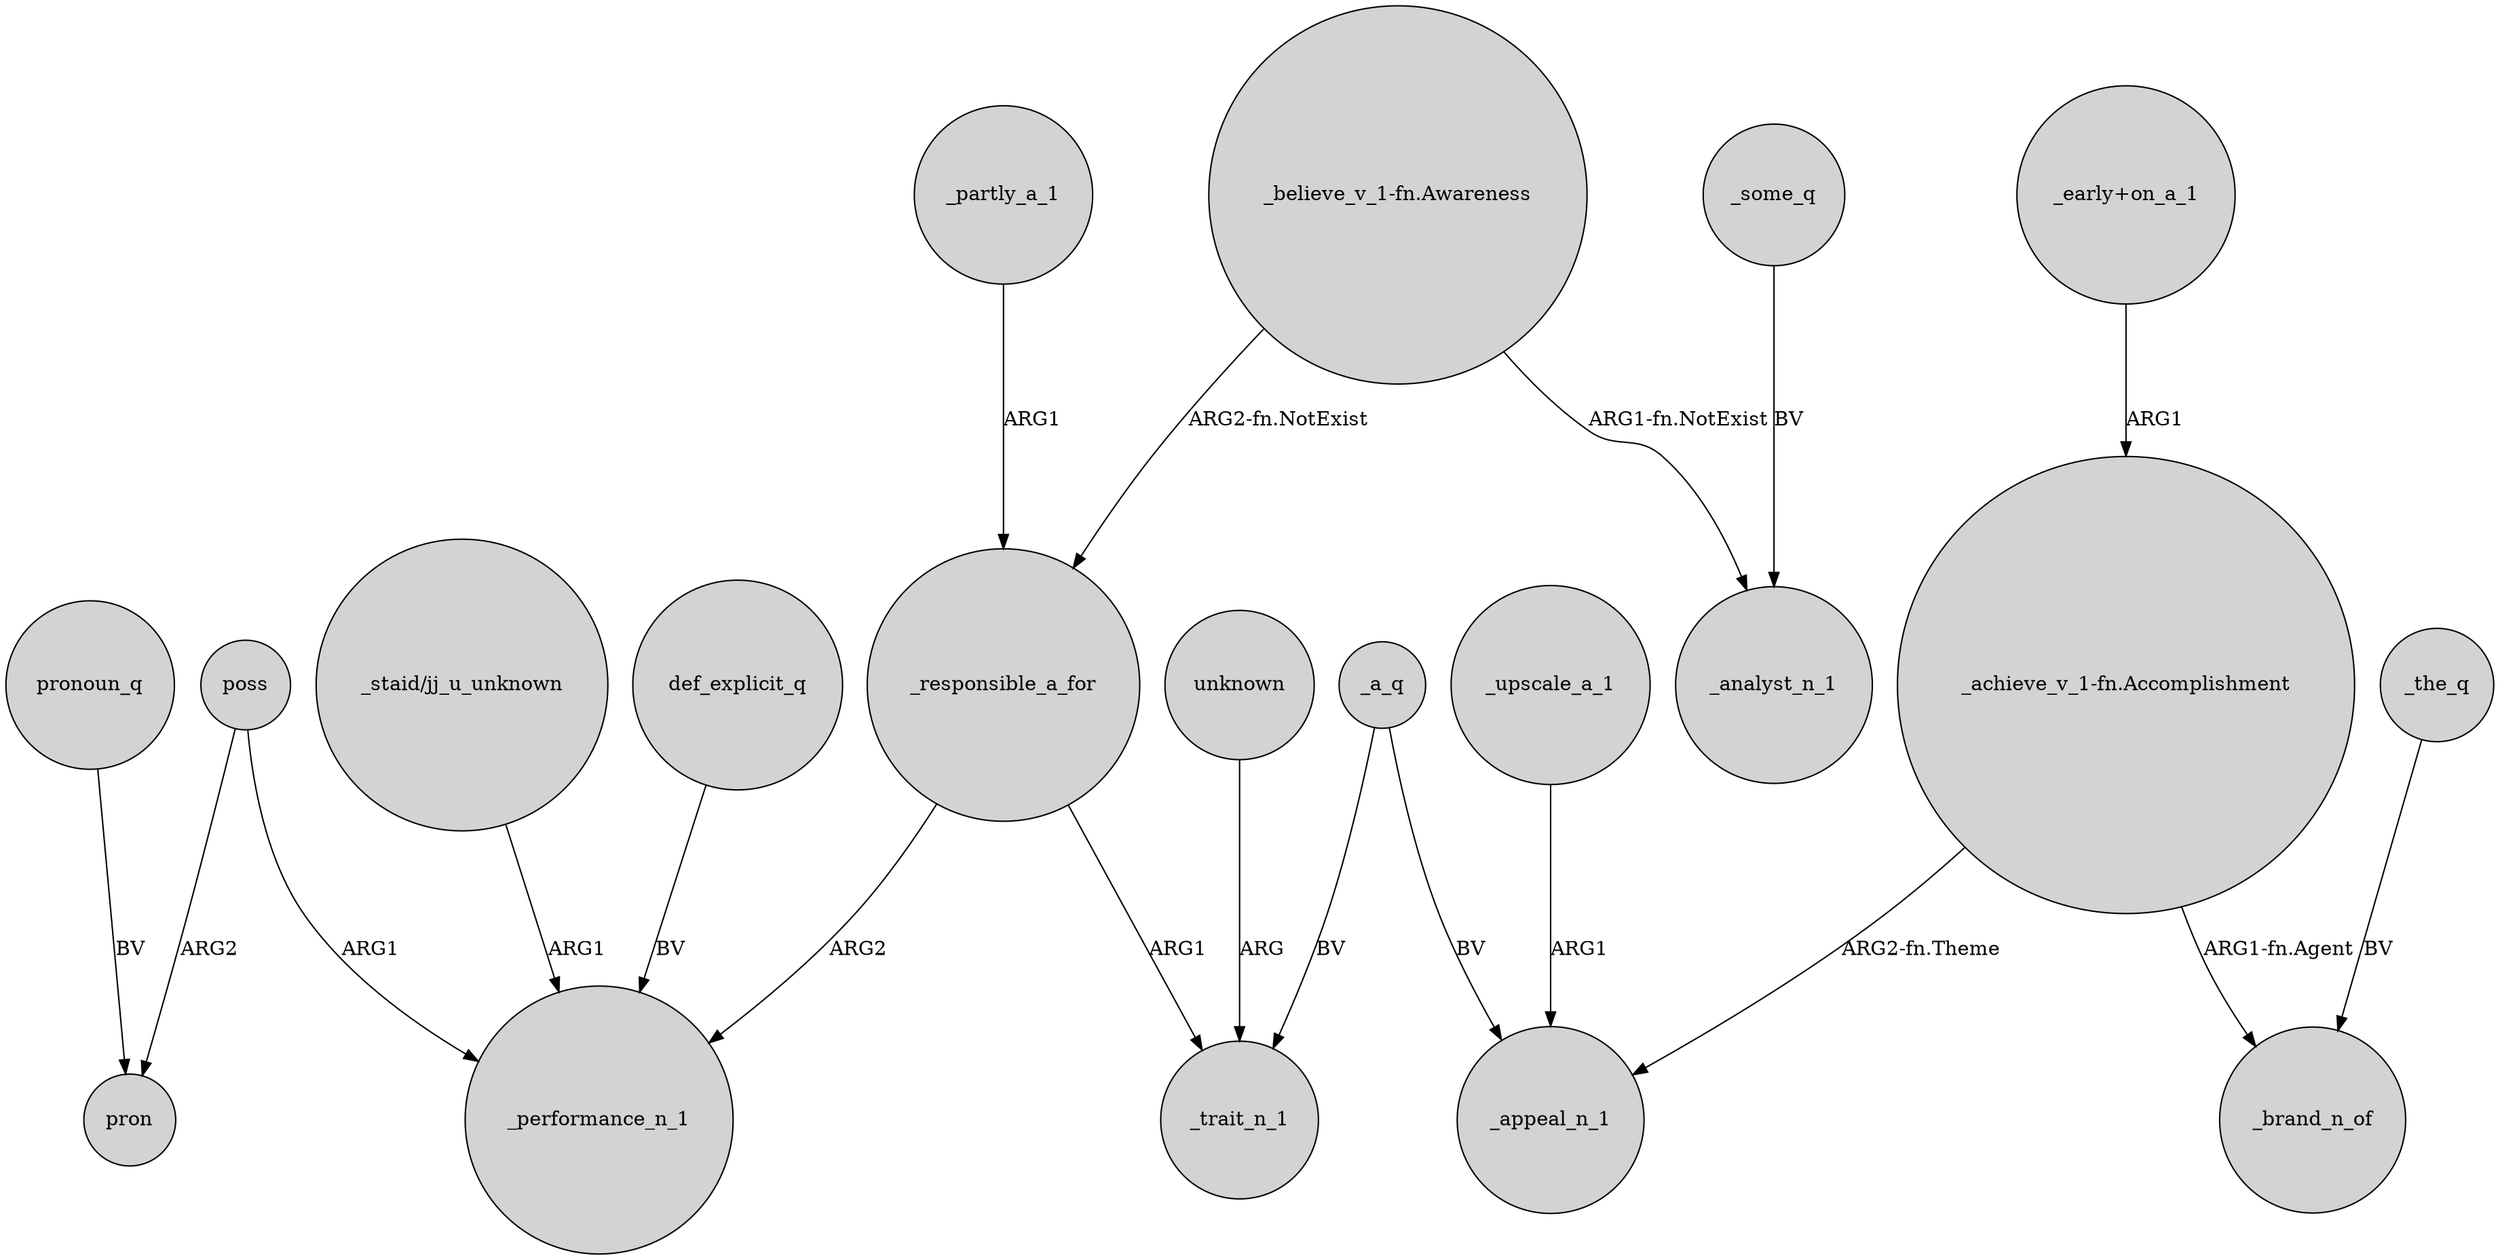 digraph {
	node [shape=circle style=filled]
	poss -> pron [label=ARG2]
	_upscale_a_1 -> _appeal_n_1 [label=ARG1]
	_the_q -> _brand_n_of [label=BV]
	"_achieve_v_1-fn.Accomplishment" -> _brand_n_of [label="ARG1-fn.Agent"]
	"_believe_v_1-fn.Awareness" -> _responsible_a_for [label="ARG2-fn.NotExist"]
	"_staid/jj_u_unknown" -> _performance_n_1 [label=ARG1]
	"_early+on_a_1" -> "_achieve_v_1-fn.Accomplishment" [label=ARG1]
	"_believe_v_1-fn.Awareness" -> _analyst_n_1 [label="ARG1-fn.NotExist"]
	_responsible_a_for -> _performance_n_1 [label=ARG2]
	pronoun_q -> pron [label=BV]
	_partly_a_1 -> _responsible_a_for [label=ARG1]
	_some_q -> _analyst_n_1 [label=BV]
	def_explicit_q -> _performance_n_1 [label=BV]
	"_achieve_v_1-fn.Accomplishment" -> _appeal_n_1 [label="ARG2-fn.Theme"]
	unknown -> _trait_n_1 [label=ARG]
	poss -> _performance_n_1 [label=ARG1]
	_a_q -> _trait_n_1 [label=BV]
	_responsible_a_for -> _trait_n_1 [label=ARG1]
	_a_q -> _appeal_n_1 [label=BV]
}
